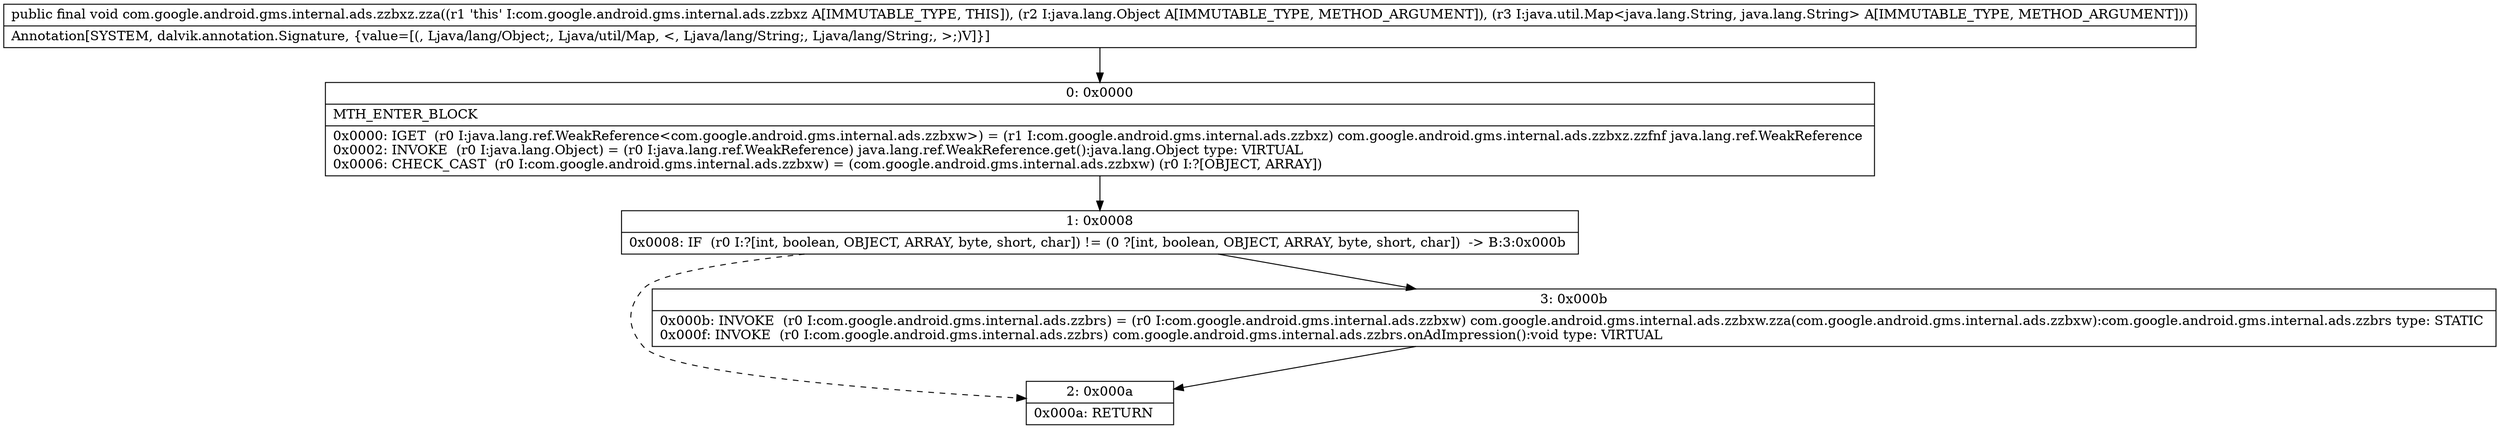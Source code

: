 digraph "CFG forcom.google.android.gms.internal.ads.zzbxz.zza(Ljava\/lang\/Object;Ljava\/util\/Map;)V" {
Node_0 [shape=record,label="{0\:\ 0x0000|MTH_ENTER_BLOCK\l|0x0000: IGET  (r0 I:java.lang.ref.WeakReference\<com.google.android.gms.internal.ads.zzbxw\>) = (r1 I:com.google.android.gms.internal.ads.zzbxz) com.google.android.gms.internal.ads.zzbxz.zzfnf java.lang.ref.WeakReference \l0x0002: INVOKE  (r0 I:java.lang.Object) = (r0 I:java.lang.ref.WeakReference) java.lang.ref.WeakReference.get():java.lang.Object type: VIRTUAL \l0x0006: CHECK_CAST  (r0 I:com.google.android.gms.internal.ads.zzbxw) = (com.google.android.gms.internal.ads.zzbxw) (r0 I:?[OBJECT, ARRAY]) \l}"];
Node_1 [shape=record,label="{1\:\ 0x0008|0x0008: IF  (r0 I:?[int, boolean, OBJECT, ARRAY, byte, short, char]) != (0 ?[int, boolean, OBJECT, ARRAY, byte, short, char])  \-\> B:3:0x000b \l}"];
Node_2 [shape=record,label="{2\:\ 0x000a|0x000a: RETURN   \l}"];
Node_3 [shape=record,label="{3\:\ 0x000b|0x000b: INVOKE  (r0 I:com.google.android.gms.internal.ads.zzbrs) = (r0 I:com.google.android.gms.internal.ads.zzbxw) com.google.android.gms.internal.ads.zzbxw.zza(com.google.android.gms.internal.ads.zzbxw):com.google.android.gms.internal.ads.zzbrs type: STATIC \l0x000f: INVOKE  (r0 I:com.google.android.gms.internal.ads.zzbrs) com.google.android.gms.internal.ads.zzbrs.onAdImpression():void type: VIRTUAL \l}"];
MethodNode[shape=record,label="{public final void com.google.android.gms.internal.ads.zzbxz.zza((r1 'this' I:com.google.android.gms.internal.ads.zzbxz A[IMMUTABLE_TYPE, THIS]), (r2 I:java.lang.Object A[IMMUTABLE_TYPE, METHOD_ARGUMENT]), (r3 I:java.util.Map\<java.lang.String, java.lang.String\> A[IMMUTABLE_TYPE, METHOD_ARGUMENT]))  | Annotation[SYSTEM, dalvik.annotation.Signature, \{value=[(, Ljava\/lang\/Object;, Ljava\/util\/Map, \<, Ljava\/lang\/String;, Ljava\/lang\/String;, \>;)V]\}]\l}"];
MethodNode -> Node_0;
Node_0 -> Node_1;
Node_1 -> Node_2[style=dashed];
Node_1 -> Node_3;
Node_3 -> Node_2;
}

